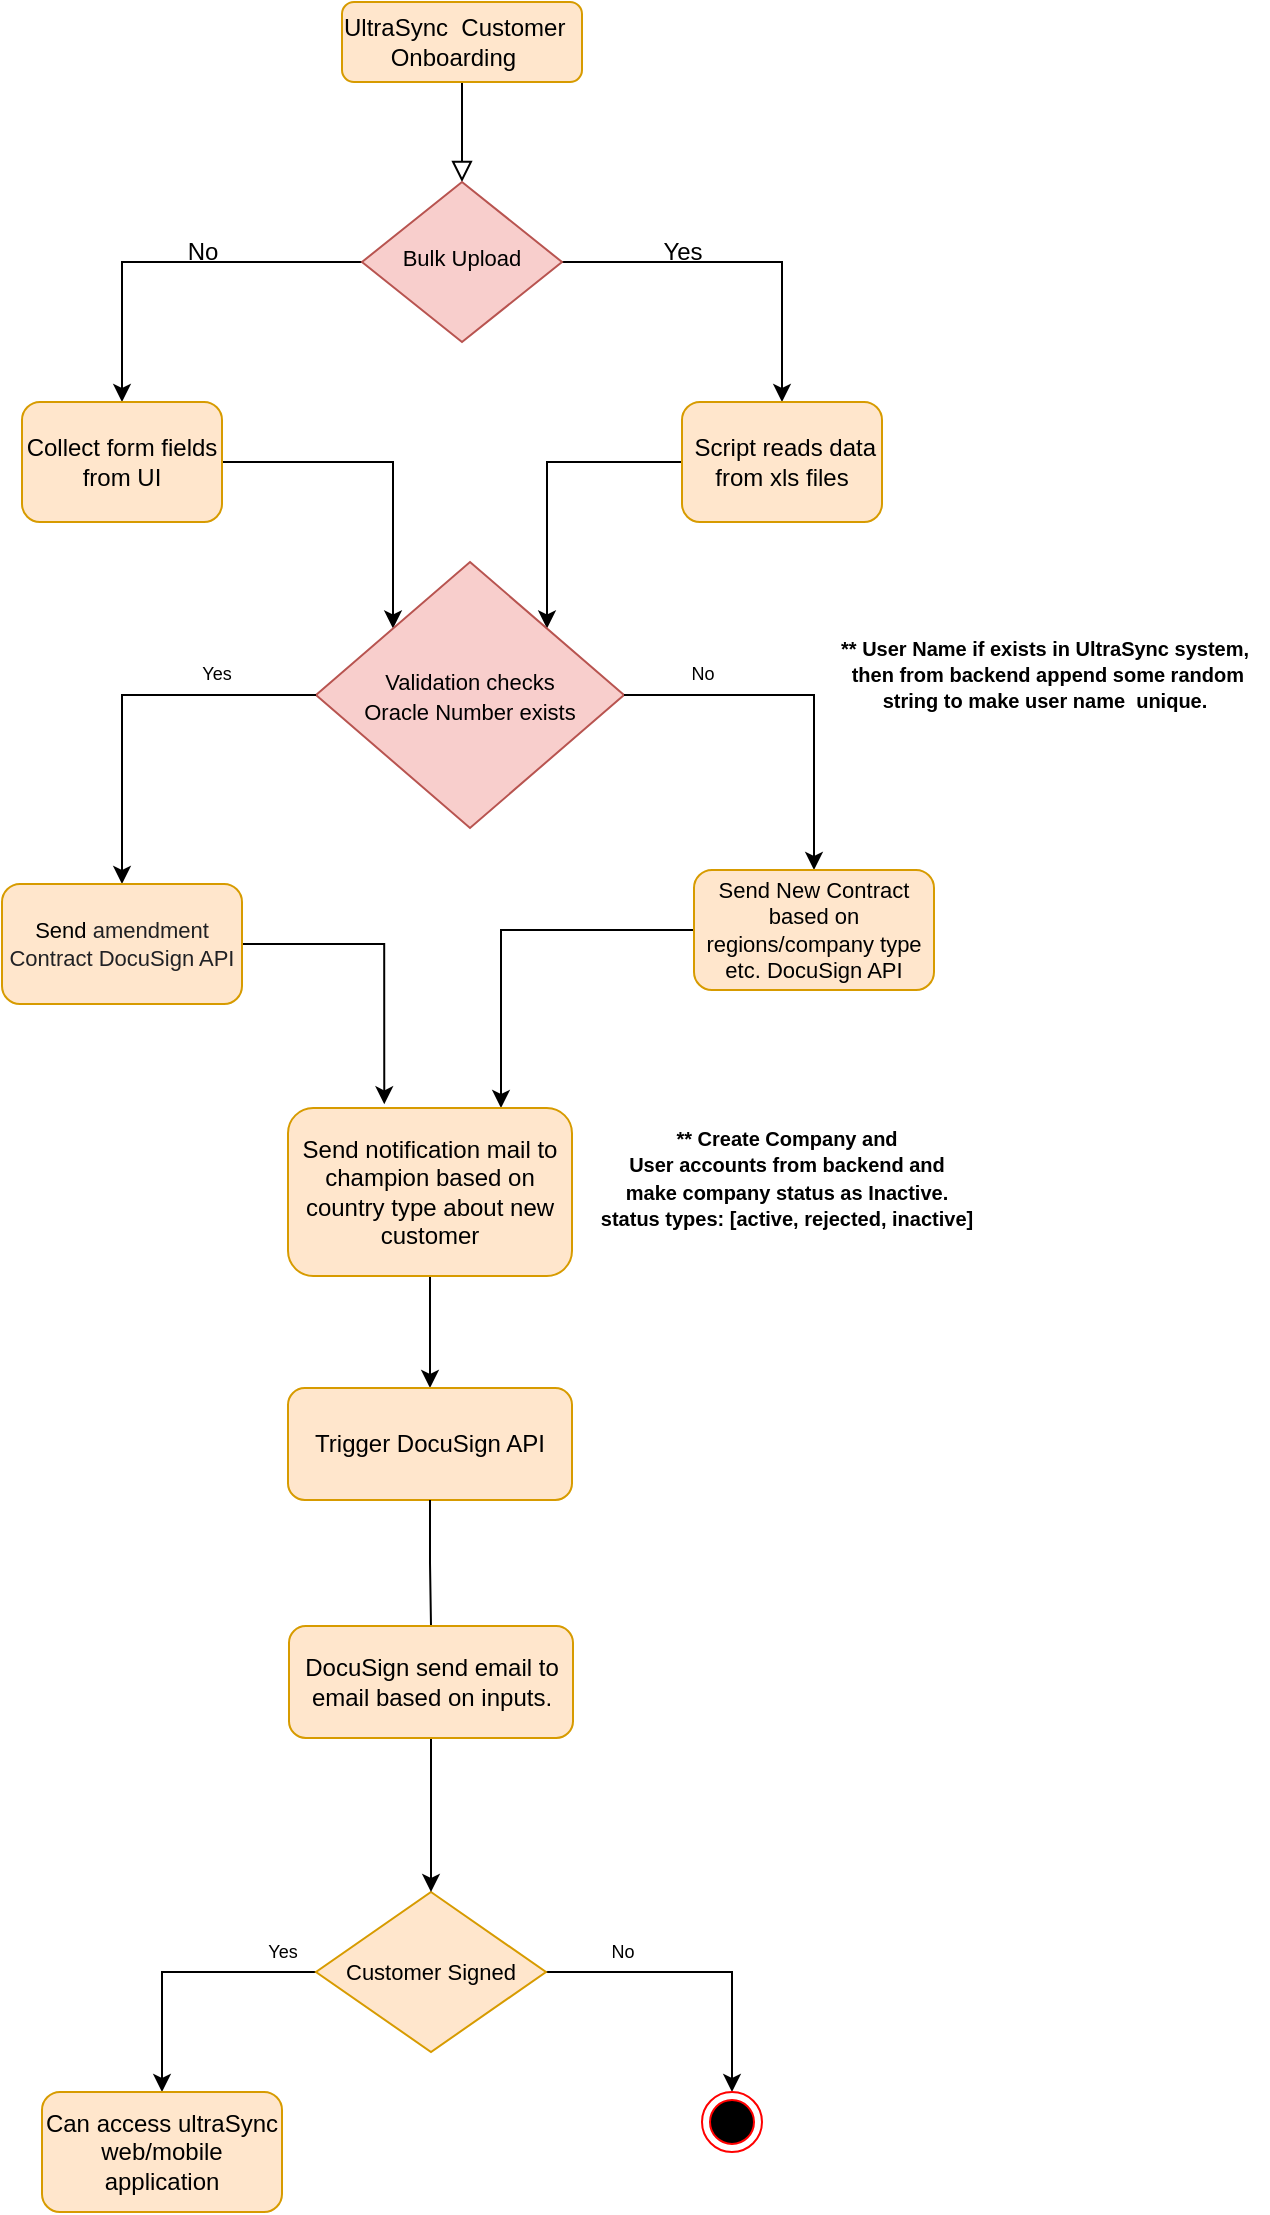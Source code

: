 <mxfile version="20.8.3" type="github">
  <diagram id="C5RBs43oDa-KdzZeNtuy" name="Page-1">
    <mxGraphModel dx="794" dy="438" grid="1" gridSize="7" guides="1" tooltips="1" connect="1" arrows="1" fold="1" page="1" pageScale="1" pageWidth="827" pageHeight="1169" math="0" shadow="0">
      <root>
        <mxCell id="WIyWlLk6GJQsqaUBKTNV-0" />
        <mxCell id="WIyWlLk6GJQsqaUBKTNV-1" parent="WIyWlLk6GJQsqaUBKTNV-0" />
        <mxCell id="WIyWlLk6GJQsqaUBKTNV-2" value="" style="rounded=0;html=1;jettySize=auto;orthogonalLoop=1;fontSize=11;endArrow=block;endFill=0;endSize=8;strokeWidth=1;shadow=0;labelBackgroundColor=none;edgeStyle=orthogonalEdgeStyle;" parent="WIyWlLk6GJQsqaUBKTNV-1" source="WIyWlLk6GJQsqaUBKTNV-3" target="WIyWlLk6GJQsqaUBKTNV-6" edge="1">
          <mxGeometry relative="1" as="geometry" />
        </mxCell>
        <mxCell id="WIyWlLk6GJQsqaUBKTNV-3" value="&lt;div style=&quot;text-align: start;&quot;&gt;UltraSync&amp;nbsp;&amp;nbsp;Customer&amp;nbsp; &amp;nbsp; &amp;nbsp; &amp;nbsp; &amp;nbsp;Onboarding&lt;br&gt;&lt;/div&gt;" style="rounded=1;whiteSpace=wrap;html=1;fontSize=12;glass=0;strokeWidth=1;shadow=0;fillColor=#ffe6cc;strokeColor=#d79b00;" parent="WIyWlLk6GJQsqaUBKTNV-1" vertex="1">
          <mxGeometry x="349" y="49" width="120" height="40" as="geometry" />
        </mxCell>
        <mxCell id="dnxdo7aO6R9HoP1VlLdP-2" style="edgeStyle=orthogonalEdgeStyle;rounded=0;orthogonalLoop=1;jettySize=auto;html=1;entryX=0.5;entryY=0;entryDx=0;entryDy=0;" edge="1" parent="WIyWlLk6GJQsqaUBKTNV-1" source="WIyWlLk6GJQsqaUBKTNV-6" target="dnxdo7aO6R9HoP1VlLdP-6">
          <mxGeometry relative="1" as="geometry">
            <mxPoint x="239" y="249" as="targetPoint" />
          </mxGeometry>
        </mxCell>
        <mxCell id="dnxdo7aO6R9HoP1VlLdP-3" style="edgeStyle=orthogonalEdgeStyle;rounded=0;orthogonalLoop=1;jettySize=auto;html=1;exitX=1;exitY=0.5;exitDx=0;exitDy=0;entryX=0.5;entryY=0;entryDx=0;entryDy=0;" edge="1" parent="WIyWlLk6GJQsqaUBKTNV-1" source="WIyWlLk6GJQsqaUBKTNV-6" target="dnxdo7aO6R9HoP1VlLdP-10">
          <mxGeometry relative="1" as="geometry">
            <mxPoint x="579" y="249" as="targetPoint" />
          </mxGeometry>
        </mxCell>
        <mxCell id="WIyWlLk6GJQsqaUBKTNV-6" value="&lt;font style=&quot;font-size: 11px;&quot;&gt;Bulk Upload&lt;/font&gt;" style="rhombus;whiteSpace=wrap;html=1;shadow=0;fontFamily=Helvetica;fontSize=12;align=center;strokeWidth=1;spacing=6;spacingTop=-4;fillColor=#f8cecc;strokeColor=#b85450;" parent="WIyWlLk6GJQsqaUBKTNV-1" vertex="1">
          <mxGeometry x="359" y="139" width="100" height="80" as="geometry" />
        </mxCell>
        <mxCell id="WIyWlLk6GJQsqaUBKTNV-8" value="No" style="rounded=0;html=1;jettySize=auto;orthogonalLoop=1;fontSize=11;endArrow=block;endFill=0;endSize=8;strokeWidth=1;shadow=0;labelBackgroundColor=none;edgeStyle=orthogonalEdgeStyle;" parent="WIyWlLk6GJQsqaUBKTNV-1" target="WIyWlLk6GJQsqaUBKTNV-11" edge="1">
          <mxGeometry x="0.333" y="20" relative="1" as="geometry">
            <mxPoint as="offset" />
            <mxPoint x="220" y="370" as="sourcePoint" />
          </mxGeometry>
        </mxCell>
        <mxCell id="WIyWlLk6GJQsqaUBKTNV-9" value="Yes" style="edgeStyle=orthogonalEdgeStyle;rounded=0;html=1;jettySize=auto;orthogonalLoop=1;fontSize=11;endArrow=block;endFill=0;endSize=8;strokeWidth=1;shadow=0;labelBackgroundColor=none;" parent="WIyWlLk6GJQsqaUBKTNV-1" target="WIyWlLk6GJQsqaUBKTNV-12" edge="1">
          <mxGeometry y="10" relative="1" as="geometry">
            <mxPoint as="offset" />
            <mxPoint x="270" y="330" as="sourcePoint" />
          </mxGeometry>
        </mxCell>
        <mxCell id="dnxdo7aO6R9HoP1VlLdP-4" value="Yes" style="text;html=1;align=center;verticalAlign=middle;resizable=0;points=[];autosize=1;strokeColor=none;fillColor=none;" vertex="1" parent="WIyWlLk6GJQsqaUBKTNV-1">
          <mxGeometry x="499" y="159" width="40" height="30" as="geometry" />
        </mxCell>
        <mxCell id="dnxdo7aO6R9HoP1VlLdP-5" value="No" style="text;html=1;align=center;verticalAlign=middle;resizable=0;points=[];autosize=1;strokeColor=none;fillColor=none;" vertex="1" parent="WIyWlLk6GJQsqaUBKTNV-1">
          <mxGeometry x="259" y="159" width="40" height="30" as="geometry" />
        </mxCell>
        <mxCell id="dnxdo7aO6R9HoP1VlLdP-9" value="" style="edgeStyle=orthogonalEdgeStyle;rounded=0;orthogonalLoop=1;jettySize=auto;html=1;entryX=0;entryY=0;entryDx=0;entryDy=0;" edge="1" parent="WIyWlLk6GJQsqaUBKTNV-1" source="dnxdo7aO6R9HoP1VlLdP-6" target="dnxdo7aO6R9HoP1VlLdP-12">
          <mxGeometry relative="1" as="geometry">
            <mxPoint x="379" y="349" as="targetPoint" />
          </mxGeometry>
        </mxCell>
        <mxCell id="dnxdo7aO6R9HoP1VlLdP-6" value="Collect form fields from UI" style="rounded=1;whiteSpace=wrap;html=1;fillColor=#ffe6cc;strokeColor=#d79b00;" vertex="1" parent="WIyWlLk6GJQsqaUBKTNV-1">
          <mxGeometry x="189" y="249" width="100" height="60" as="geometry" />
        </mxCell>
        <mxCell id="dnxdo7aO6R9HoP1VlLdP-11" style="edgeStyle=orthogonalEdgeStyle;rounded=0;orthogonalLoop=1;jettySize=auto;html=1;entryX=1;entryY=0;entryDx=0;entryDy=0;" edge="1" parent="WIyWlLk6GJQsqaUBKTNV-1" source="dnxdo7aO6R9HoP1VlLdP-10" target="dnxdo7aO6R9HoP1VlLdP-12">
          <mxGeometry relative="1" as="geometry">
            <mxPoint x="439" y="349" as="targetPoint" />
          </mxGeometry>
        </mxCell>
        <mxCell id="dnxdo7aO6R9HoP1VlLdP-10" value="&amp;nbsp;Script reads data from xls files" style="rounded=1;whiteSpace=wrap;html=1;fillColor=#ffe6cc;strokeColor=#d79b00;" vertex="1" parent="WIyWlLk6GJQsqaUBKTNV-1">
          <mxGeometry x="519" y="249" width="100" height="60" as="geometry" />
        </mxCell>
        <mxCell id="dnxdo7aO6R9HoP1VlLdP-12" value="&lt;font style=&quot;font-size: 11px;&quot;&gt;Validation checks&lt;br&gt;Oracle Number exists&lt;br&gt;&lt;/font&gt;" style="rhombus;whiteSpace=wrap;html=1;fillColor=#f8cecc;strokeColor=#b85450;" vertex="1" parent="WIyWlLk6GJQsqaUBKTNV-1">
          <mxGeometry x="336" y="329" width="154" height="133" as="geometry" />
        </mxCell>
        <mxCell id="dnxdo7aO6R9HoP1VlLdP-18" style="edgeStyle=orthogonalEdgeStyle;rounded=0;orthogonalLoop=1;jettySize=auto;html=1;fontSize=9;entryX=0.5;entryY=0;entryDx=0;entryDy=0;exitX=0;exitY=0.5;exitDx=0;exitDy=0;" edge="1" parent="WIyWlLk6GJQsqaUBKTNV-1" source="dnxdo7aO6R9HoP1VlLdP-12" target="dnxdo7aO6R9HoP1VlLdP-20">
          <mxGeometry relative="1" as="geometry">
            <mxPoint x="289" y="719" as="targetPoint" />
            <mxPoint x="353" y="576" as="sourcePoint" />
          </mxGeometry>
        </mxCell>
        <mxCell id="dnxdo7aO6R9HoP1VlLdP-22" value="" style="edgeStyle=orthogonalEdgeStyle;rounded=0;orthogonalLoop=1;jettySize=auto;html=1;fontSize=9;exitX=1;exitY=0.5;exitDx=0;exitDy=0;" edge="1" parent="WIyWlLk6GJQsqaUBKTNV-1" source="dnxdo7aO6R9HoP1VlLdP-12" target="dnxdo7aO6R9HoP1VlLdP-21">
          <mxGeometry relative="1" as="geometry">
            <mxPoint x="473" y="576" as="sourcePoint" />
          </mxGeometry>
        </mxCell>
        <mxCell id="dnxdo7aO6R9HoP1VlLdP-19" value="Yes" style="text;html=1;align=center;verticalAlign=middle;resizable=0;points=[];autosize=1;strokeColor=none;fillColor=none;fontSize=9;" vertex="1" parent="WIyWlLk6GJQsqaUBKTNV-1">
          <mxGeometry x="266" y="374.5" width="40" height="20" as="geometry" />
        </mxCell>
        <mxCell id="dnxdo7aO6R9HoP1VlLdP-24" style="edgeStyle=orthogonalEdgeStyle;rounded=0;orthogonalLoop=1;jettySize=auto;html=1;exitX=1;exitY=0.5;exitDx=0;exitDy=0;fontSize=12;entryX=0.339;entryY=-0.022;entryDx=0;entryDy=0;entryPerimeter=0;" edge="1" parent="WIyWlLk6GJQsqaUBKTNV-1" source="dnxdo7aO6R9HoP1VlLdP-20" target="dnxdo7aO6R9HoP1VlLdP-27">
          <mxGeometry relative="1" as="geometry">
            <mxPoint x="399" y="869" as="targetPoint" />
          </mxGeometry>
        </mxCell>
        <mxCell id="dnxdo7aO6R9HoP1VlLdP-20" value="&lt;span style=&quot;background-color: rgb(255, 230, 204);&quot;&gt;&lt;span style=&quot;font-size: 11px;&quot;&gt;Send&amp;nbsp;&lt;/span&gt;&lt;span style=&quot;border-color: var(--border-color); font-size: 11px; color: rgb(32, 33, 36); font-family: &amp;quot;Google Sans&amp;quot;, arial, sans-serif; text-align: start;&quot;&gt;amendment Contract DocuSign API&lt;/span&gt;&lt;/span&gt;" style="rounded=1;whiteSpace=wrap;html=1;fontSize=9;fillColor=#ffe6cc;strokeColor=#d79b00;" vertex="1" parent="WIyWlLk6GJQsqaUBKTNV-1">
          <mxGeometry x="179" y="490" width="120" height="60" as="geometry" />
        </mxCell>
        <mxCell id="dnxdo7aO6R9HoP1VlLdP-33" style="edgeStyle=orthogonalEdgeStyle;rounded=0;orthogonalLoop=1;jettySize=auto;html=1;entryX=0.75;entryY=0;entryDx=0;entryDy=0;fontSize=12;" edge="1" parent="WIyWlLk6GJQsqaUBKTNV-1" source="dnxdo7aO6R9HoP1VlLdP-21" target="dnxdo7aO6R9HoP1VlLdP-27">
          <mxGeometry relative="1" as="geometry" />
        </mxCell>
        <mxCell id="dnxdo7aO6R9HoP1VlLdP-21" value="&lt;font style=&quot;font-size: 11px;&quot;&gt;Send New Contract based on regions/company type etc. DocuSign API&lt;/font&gt;" style="whiteSpace=wrap;html=1;fontSize=9;rounded=1;fillColor=#ffe6cc;strokeColor=#d79b00;" vertex="1" parent="WIyWlLk6GJQsqaUBKTNV-1">
          <mxGeometry x="525" y="483" width="120" height="60" as="geometry" />
        </mxCell>
        <mxCell id="dnxdo7aO6R9HoP1VlLdP-23" value="No" style="text;html=1;align=center;verticalAlign=middle;resizable=0;points=[];autosize=1;strokeColor=none;fillColor=none;fontSize=9;" vertex="1" parent="WIyWlLk6GJQsqaUBKTNV-1">
          <mxGeometry x="509" y="374.5" width="40" height="20" as="geometry" />
        </mxCell>
        <mxCell id="dnxdo7aO6R9HoP1VlLdP-45" style="edgeStyle=orthogonalEdgeStyle;rounded=0;orthogonalLoop=1;jettySize=auto;html=1;entryX=0.5;entryY=0;entryDx=0;entryDy=0;fontSize=10;" edge="1" parent="WIyWlLk6GJQsqaUBKTNV-1" source="dnxdo7aO6R9HoP1VlLdP-27" target="dnxdo7aO6R9HoP1VlLdP-44">
          <mxGeometry relative="1" as="geometry" />
        </mxCell>
        <mxCell id="dnxdo7aO6R9HoP1VlLdP-27" value="&lt;font style=&quot;font-size: 12px;&quot;&gt;Send notification mail to champion based on country type about new customer&lt;br&gt;&lt;/font&gt;" style="rounded=1;whiteSpace=wrap;html=1;fontSize=9;fillColor=#ffe6cc;strokeColor=#d79b00;" vertex="1" parent="WIyWlLk6GJQsqaUBKTNV-1">
          <mxGeometry x="322" y="602" width="142" height="84" as="geometry" />
        </mxCell>
        <mxCell id="dnxdo7aO6R9HoP1VlLdP-34" style="edgeStyle=orthogonalEdgeStyle;rounded=0;orthogonalLoop=1;jettySize=auto;html=1;fontSize=11;exitX=1;exitY=0.5;exitDx=0;exitDy=0;entryX=0.5;entryY=0;entryDx=0;entryDy=0;" edge="1" parent="WIyWlLk6GJQsqaUBKTNV-1" source="dnxdo7aO6R9HoP1VlLdP-35" target="dnxdo7aO6R9HoP1VlLdP-41">
          <mxGeometry relative="1" as="geometry">
            <mxPoint x="534" y="1124" as="targetPoint" />
            <mxPoint x="464" y="1034" as="sourcePoint" />
          </mxGeometry>
        </mxCell>
        <mxCell id="dnxdo7aO6R9HoP1VlLdP-36" style="edgeStyle=orthogonalEdgeStyle;rounded=0;orthogonalLoop=1;jettySize=auto;html=1;fontSize=11;entryX=0.5;entryY=0;entryDx=0;entryDy=0;" edge="1" parent="WIyWlLk6GJQsqaUBKTNV-1" source="dnxdo7aO6R9HoP1VlLdP-35" target="dnxdo7aO6R9HoP1VlLdP-42">
          <mxGeometry relative="1" as="geometry">
            <mxPoint x="269" y="1104" as="targetPoint" />
          </mxGeometry>
        </mxCell>
        <mxCell id="dnxdo7aO6R9HoP1VlLdP-35" value="Customer Signed" style="rhombus;whiteSpace=wrap;html=1;labelBackgroundColor=#ffe6cc;fontSize=11;fillColor=#ffe6cc;strokeColor=#d79b00;" vertex="1" parent="WIyWlLk6GJQsqaUBKTNV-1">
          <mxGeometry x="336" y="994" width="115" height="80" as="geometry" />
        </mxCell>
        <mxCell id="dnxdo7aO6R9HoP1VlLdP-37" value="Yes" style="text;html=1;align=center;verticalAlign=middle;resizable=0;points=[];autosize=1;strokeColor=none;fillColor=none;fontSize=9;" vertex="1" parent="WIyWlLk6GJQsqaUBKTNV-1">
          <mxGeometry x="299" y="1014" width="40" height="20" as="geometry" />
        </mxCell>
        <mxCell id="dnxdo7aO6R9HoP1VlLdP-38" value="No" style="text;html=1;align=center;verticalAlign=middle;resizable=0;points=[];autosize=1;strokeColor=none;fillColor=none;fontSize=9;" vertex="1" parent="WIyWlLk6GJQsqaUBKTNV-1">
          <mxGeometry x="469" y="1014" width="40" height="20" as="geometry" />
        </mxCell>
        <mxCell id="dnxdo7aO6R9HoP1VlLdP-41" value="" style="ellipse;html=1;shape=endState;fillColor=#000000;strokeColor=#ff0000;labelBackgroundColor=#FFE6CC;fontSize=9;" vertex="1" parent="WIyWlLk6GJQsqaUBKTNV-1">
          <mxGeometry x="529" y="1094" width="30" height="30" as="geometry" />
        </mxCell>
        <mxCell id="dnxdo7aO6R9HoP1VlLdP-42" value="&lt;font style=&quot;font-size: 12px;&quot;&gt;Can access ultraSync web/mobile application&lt;br&gt;&lt;/font&gt;" style="rounded=1;whiteSpace=wrap;html=1;fontSize=9;fillColor=#ffe6cc;strokeColor=#d79b00;" vertex="1" parent="WIyWlLk6GJQsqaUBKTNV-1">
          <mxGeometry x="199" y="1094" width="120" height="60" as="geometry" />
        </mxCell>
        <mxCell id="dnxdo7aO6R9HoP1VlLdP-43" value="&lt;span style=&quot;font-size: 10px;&quot;&gt;&lt;b&gt;** User Name if exists in UltraSync system,&lt;br&gt;&amp;nbsp;then from backend append some random&lt;br&gt;string to make user name&amp;nbsp; unique.&lt;/b&gt;&lt;/span&gt;" style="text;html=1;align=center;verticalAlign=middle;resizable=0;points=[];autosize=1;strokeColor=none;fillColor=none;fontSize=11;" vertex="1" parent="WIyWlLk6GJQsqaUBKTNV-1">
          <mxGeometry x="588" y="356.5" width="224" height="56" as="geometry" />
        </mxCell>
        <mxCell id="dnxdo7aO6R9HoP1VlLdP-47" style="edgeStyle=orthogonalEdgeStyle;rounded=0;orthogonalLoop=1;jettySize=auto;html=1;fontSize=10;startArrow=none;" edge="1" parent="WIyWlLk6GJQsqaUBKTNV-1" source="dnxdo7aO6R9HoP1VlLdP-48" target="dnxdo7aO6R9HoP1VlLdP-35">
          <mxGeometry relative="1" as="geometry" />
        </mxCell>
        <mxCell id="dnxdo7aO6R9HoP1VlLdP-44" value="&lt;font style=&quot;font-size: 12px;&quot;&gt;Trigger DocuSign API&lt;br&gt;&lt;/font&gt;" style="rounded=1;whiteSpace=wrap;html=1;fontSize=9;fillColor=#ffe6cc;strokeColor=#d79b00;" vertex="1" parent="WIyWlLk6GJQsqaUBKTNV-1">
          <mxGeometry x="322" y="742" width="142" height="56" as="geometry" />
        </mxCell>
        <mxCell id="dnxdo7aO6R9HoP1VlLdP-46" value="&lt;span style=&quot;font-size: 10px;&quot;&gt;&lt;b&gt;** Create Company and &lt;br&gt;User accounts from backend and &lt;br&gt;make company status as Inactive.&lt;br&gt;status types: [active, rejected, inactive]&lt;/b&gt;&lt;/span&gt;" style="text;html=1;align=center;verticalAlign=middle;resizable=0;points=[];autosize=1;strokeColor=none;fillColor=none;fontSize=11;" vertex="1" parent="WIyWlLk6GJQsqaUBKTNV-1">
          <mxGeometry x="469" y="602" width="203" height="70" as="geometry" />
        </mxCell>
        <mxCell id="dnxdo7aO6R9HoP1VlLdP-49" value="" style="edgeStyle=orthogonalEdgeStyle;rounded=0;orthogonalLoop=1;jettySize=auto;html=1;fontSize=10;endArrow=none;" edge="1" parent="WIyWlLk6GJQsqaUBKTNV-1" source="dnxdo7aO6R9HoP1VlLdP-44" target="dnxdo7aO6R9HoP1VlLdP-48">
          <mxGeometry relative="1" as="geometry">
            <mxPoint x="393" y="798" as="sourcePoint" />
            <mxPoint x="393.5" y="994" as="targetPoint" />
          </mxGeometry>
        </mxCell>
        <mxCell id="dnxdo7aO6R9HoP1VlLdP-48" value="&lt;font style=&quot;font-size: 12px;&quot;&gt;DocuSign send email to email based on inputs.&lt;br&gt;&lt;/font&gt;" style="rounded=1;whiteSpace=wrap;html=1;fontSize=9;fillColor=#ffe6cc;strokeColor=#d79b00;" vertex="1" parent="WIyWlLk6GJQsqaUBKTNV-1">
          <mxGeometry x="322.5" y="861" width="142" height="56" as="geometry" />
        </mxCell>
      </root>
    </mxGraphModel>
  </diagram>
</mxfile>
